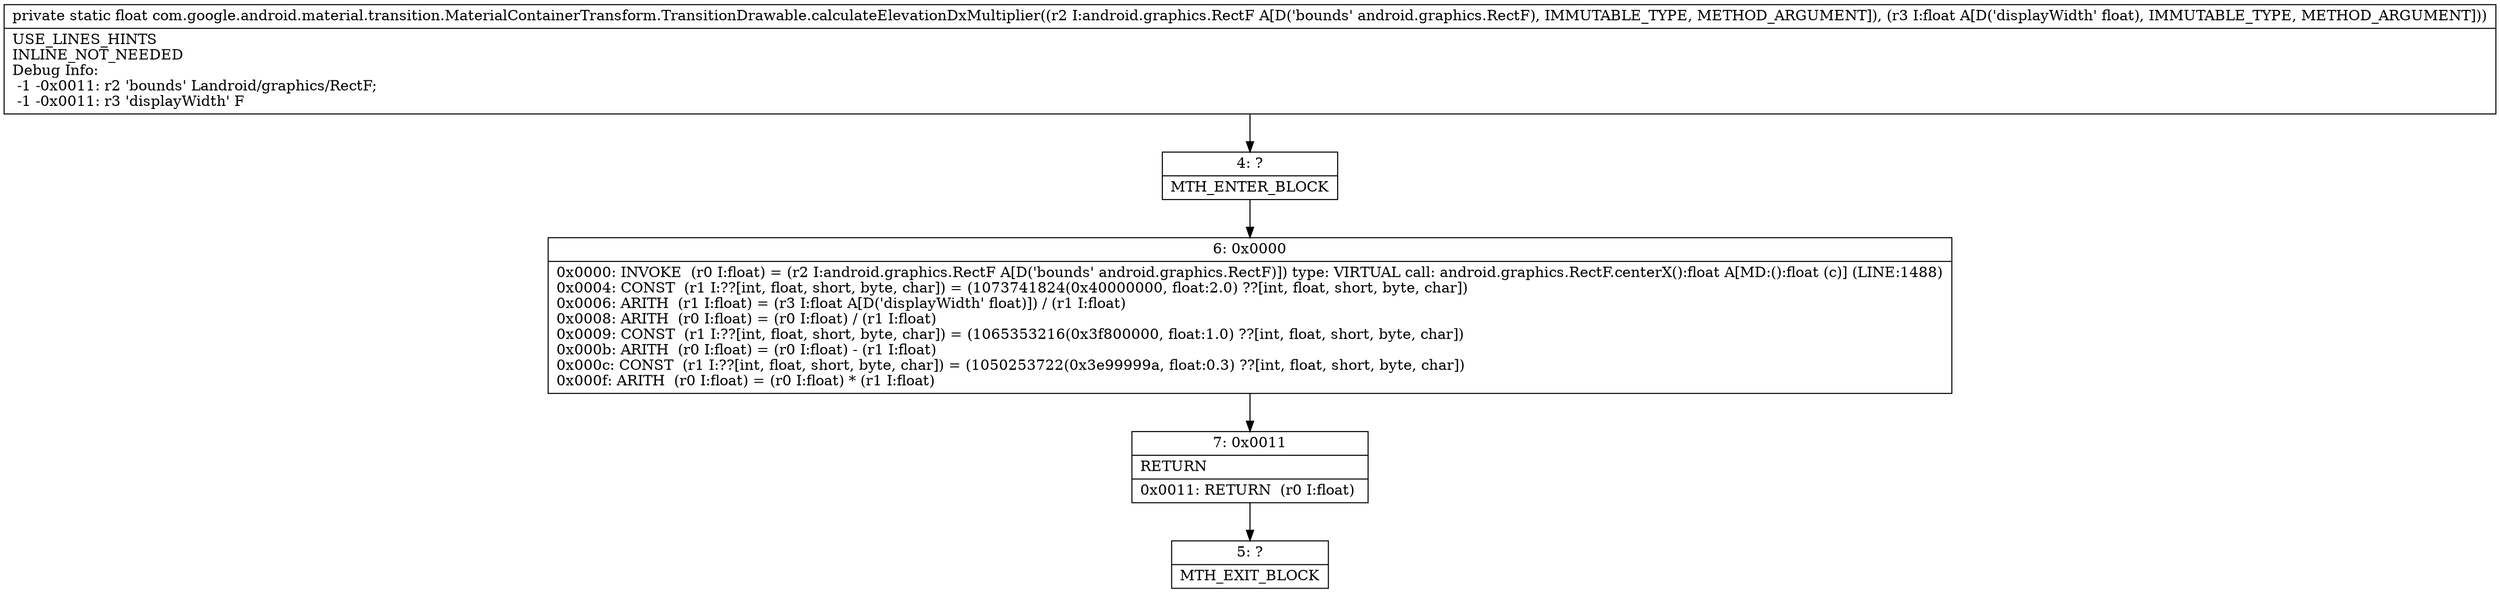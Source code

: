 digraph "CFG forcom.google.android.material.transition.MaterialContainerTransform.TransitionDrawable.calculateElevationDxMultiplier(Landroid\/graphics\/RectF;F)F" {
Node_4 [shape=record,label="{4\:\ ?|MTH_ENTER_BLOCK\l}"];
Node_6 [shape=record,label="{6\:\ 0x0000|0x0000: INVOKE  (r0 I:float) = (r2 I:android.graphics.RectF A[D('bounds' android.graphics.RectF)]) type: VIRTUAL call: android.graphics.RectF.centerX():float A[MD:():float (c)] (LINE:1488)\l0x0004: CONST  (r1 I:??[int, float, short, byte, char]) = (1073741824(0x40000000, float:2.0) ??[int, float, short, byte, char]) \l0x0006: ARITH  (r1 I:float) = (r3 I:float A[D('displayWidth' float)]) \/ (r1 I:float) \l0x0008: ARITH  (r0 I:float) = (r0 I:float) \/ (r1 I:float) \l0x0009: CONST  (r1 I:??[int, float, short, byte, char]) = (1065353216(0x3f800000, float:1.0) ??[int, float, short, byte, char]) \l0x000b: ARITH  (r0 I:float) = (r0 I:float) \- (r1 I:float) \l0x000c: CONST  (r1 I:??[int, float, short, byte, char]) = (1050253722(0x3e99999a, float:0.3) ??[int, float, short, byte, char]) \l0x000f: ARITH  (r0 I:float) = (r0 I:float) * (r1 I:float) \l}"];
Node_7 [shape=record,label="{7\:\ 0x0011|RETURN\l|0x0011: RETURN  (r0 I:float) \l}"];
Node_5 [shape=record,label="{5\:\ ?|MTH_EXIT_BLOCK\l}"];
MethodNode[shape=record,label="{private static float com.google.android.material.transition.MaterialContainerTransform.TransitionDrawable.calculateElevationDxMultiplier((r2 I:android.graphics.RectF A[D('bounds' android.graphics.RectF), IMMUTABLE_TYPE, METHOD_ARGUMENT]), (r3 I:float A[D('displayWidth' float), IMMUTABLE_TYPE, METHOD_ARGUMENT]))  | USE_LINES_HINTS\lINLINE_NOT_NEEDED\lDebug Info:\l  \-1 \-0x0011: r2 'bounds' Landroid\/graphics\/RectF;\l  \-1 \-0x0011: r3 'displayWidth' F\l}"];
MethodNode -> Node_4;Node_4 -> Node_6;
Node_6 -> Node_7;
Node_7 -> Node_5;
}

